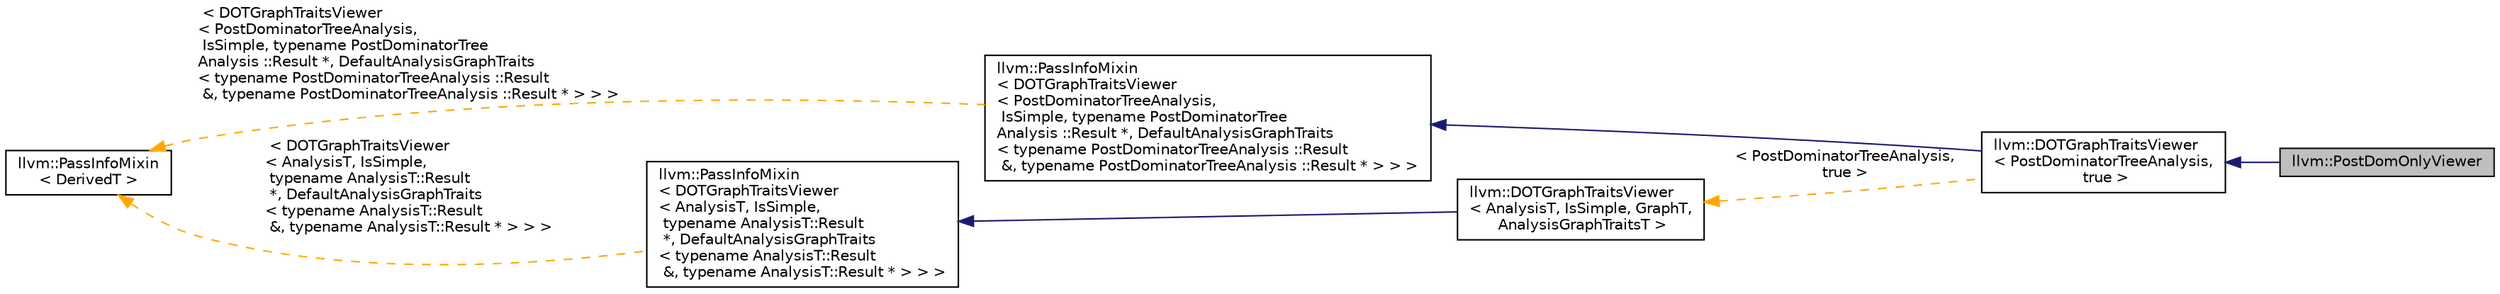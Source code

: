 digraph "llvm::PostDomOnlyViewer"
{
 // LATEX_PDF_SIZE
  bgcolor="transparent";
  edge [fontname="Helvetica",fontsize="10",labelfontname="Helvetica",labelfontsize="10"];
  node [fontname="Helvetica",fontsize="10",shape=record];
  rankdir="LR";
  Node1 [label="llvm::PostDomOnlyViewer",height=0.2,width=0.4,color="black", fillcolor="grey75", style="filled", fontcolor="black",tooltip=" "];
  Node2 -> Node1 [dir="back",color="midnightblue",fontsize="10",style="solid",fontname="Helvetica"];
  Node2 [label="llvm::DOTGraphTraitsViewer\l\< PostDominatorTreeAnalysis,\l true \>",height=0.2,width=0.4,color="black",URL="$structllvm_1_1DOTGraphTraitsViewer.html",tooltip=" "];
  Node3 -> Node2 [dir="back",color="midnightblue",fontsize="10",style="solid",fontname="Helvetica"];
  Node3 [label="llvm::PassInfoMixin\l\< DOTGraphTraitsViewer\l\< PostDominatorTreeAnalysis,\l IsSimple, typename PostDominatorTree\lAnalysis ::Result *, DefaultAnalysisGraphTraits\l\< typename PostDominatorTreeAnalysis ::Result\l &, typename PostDominatorTreeAnalysis ::Result * \> \> \>",height=0.2,width=0.4,color="black",URL="$structllvm_1_1PassInfoMixin.html",tooltip=" "];
  Node4 -> Node3 [dir="back",color="orange",fontsize="10",style="dashed",label=" \< DOTGraphTraitsViewer\l\< PostDominatorTreeAnalysis,\l IsSimple, typename PostDominatorTree\lAnalysis ::Result *, DefaultAnalysisGraphTraits\l\< typename PostDominatorTreeAnalysis ::Result\l &, typename PostDominatorTreeAnalysis ::Result * \> \> \>" ,fontname="Helvetica"];
  Node4 [label="llvm::PassInfoMixin\l\< DerivedT \>",height=0.2,width=0.4,color="black",URL="$structllvm_1_1PassInfoMixin.html",tooltip="A CRTP mix-in to automatically provide informational APIs needed for passes."];
  Node5 -> Node2 [dir="back",color="orange",fontsize="10",style="dashed",label=" \< PostDominatorTreeAnalysis,\l true \>" ,fontname="Helvetica"];
  Node5 [label="llvm::DOTGraphTraitsViewer\l\< AnalysisT, IsSimple, GraphT,\l AnalysisGraphTraitsT \>",height=0.2,width=0.4,color="black",URL="$structllvm_1_1DOTGraphTraitsViewer.html",tooltip=" "];
  Node6 -> Node5 [dir="back",color="midnightblue",fontsize="10",style="solid",fontname="Helvetica"];
  Node6 [label="llvm::PassInfoMixin\l\< DOTGraphTraitsViewer\l\< AnalysisT, IsSimple,\l typename AnalysisT::Result\l *, DefaultAnalysisGraphTraits\l\< typename AnalysisT::Result\l &, typename AnalysisT::Result * \> \> \>",height=0.2,width=0.4,color="black",URL="$structllvm_1_1PassInfoMixin.html",tooltip=" "];
  Node4 -> Node6 [dir="back",color="orange",fontsize="10",style="dashed",label=" \< DOTGraphTraitsViewer\l\< AnalysisT, IsSimple,\l typename AnalysisT::Result\l *, DefaultAnalysisGraphTraits\l\< typename AnalysisT::Result\l &, typename AnalysisT::Result * \> \> \>" ,fontname="Helvetica"];
}
